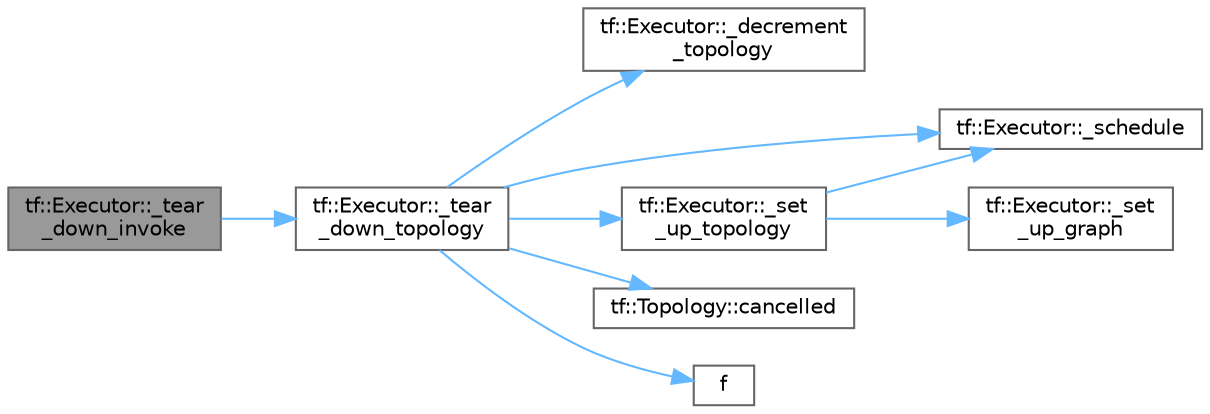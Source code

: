 digraph "tf::Executor::_tear_down_invoke"
{
 // LATEX_PDF_SIZE
  bgcolor="transparent";
  edge [fontname=Helvetica,fontsize=10,labelfontname=Helvetica,labelfontsize=10];
  node [fontname=Helvetica,fontsize=10,shape=box,height=0.2,width=0.4];
  rankdir="LR";
  Node1 [id="Node000001",label="tf::Executor::_tear\l_down_invoke",height=0.2,width=0.4,color="gray40", fillcolor="grey60", style="filled", fontcolor="black",tooltip=" "];
  Node1 -> Node2 [id="edge9_Node000001_Node000002",color="steelblue1",style="solid",tooltip=" "];
  Node2 [id="Node000002",label="tf::Executor::_tear\l_down_topology",height=0.2,width=0.4,color="grey40", fillcolor="white", style="filled",URL="$classtf_1_1_executor.html#a76be884d38d1bb8f9b8bba488c901b4b",tooltip=" "];
  Node2 -> Node3 [id="edge10_Node000002_Node000003",color="steelblue1",style="solid",tooltip=" "];
  Node3 [id="Node000003",label="tf::Executor::_decrement\l_topology",height=0.2,width=0.4,color="grey40", fillcolor="white", style="filled",URL="$classtf_1_1_executor.html#a8728f22f6d177fad84ce667e02a7a3b9",tooltip=" "];
  Node2 -> Node4 [id="edge11_Node000002_Node000004",color="steelblue1",style="solid",tooltip=" "];
  Node4 [id="Node000004",label="tf::Executor::_schedule",height=0.2,width=0.4,color="grey40", fillcolor="white", style="filled",URL="$classtf_1_1_executor.html#ab8d98f12a62d10ad6cf1a4011a4d0034",tooltip=" "];
  Node2 -> Node5 [id="edge12_Node000002_Node000005",color="steelblue1",style="solid",tooltip=" "];
  Node5 [id="Node000005",label="tf::Executor::_set\l_up_topology",height=0.2,width=0.4,color="grey40", fillcolor="white", style="filled",URL="$classtf_1_1_executor.html#a723daf897c5d3d3517583cb4c62654ee",tooltip=" "];
  Node5 -> Node4 [id="edge13_Node000005_Node000004",color="steelblue1",style="solid",tooltip=" "];
  Node5 -> Node6 [id="edge14_Node000005_Node000006",color="steelblue1",style="solid",tooltip=" "];
  Node6 [id="Node000006",label="tf::Executor::_set\l_up_graph",height=0.2,width=0.4,color="grey40", fillcolor="white", style="filled",URL="$classtf_1_1_executor.html#a9c5bd85f2a5a266ae9cd27e5aaf2f14e",tooltip=" "];
  Node2 -> Node7 [id="edge15_Node000002_Node000007",color="steelblue1",style="solid",tooltip=" "];
  Node7 [id="Node000007",label="tf::Topology::cancelled",height=0.2,width=0.4,color="grey40", fillcolor="white", style="filled",URL="$classtf_1_1_topology.html#a5f3f05242bb1c9f2a168fc124fccec6f",tooltip=" "];
  Node2 -> Node8 [id="edge16_Node000002_Node000008",color="steelblue1",style="solid",tooltip=" "];
  Node8 [id="Node000008",label="f",height=0.2,width=0.4,color="grey40", fillcolor="white", style="filled",URL="$cxx11__tensor__map_8cpp.html#a7f507fea02198f6cb81c86640c7b1a4e",tooltip=" "];
}
